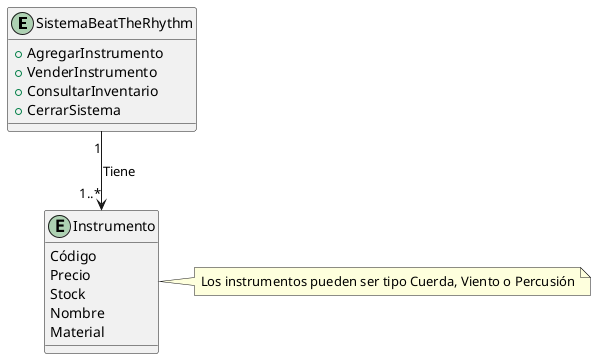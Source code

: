 @startuml
entity SistemaBeatTheRhythm {
+ AgregarInstrumento
+ VenderInstrumento
+ ConsultarInventario
+ CerrarSistema
}

entity Instrumento {
Código
Precio
Stock
Nombre
Material
}

SistemaBeatTheRhythm "1" --> "1..*" Instrumento: Tiene
note right: Los instrumentos pueden ser tipo Cuerda, Viento o Percusión
@enduml